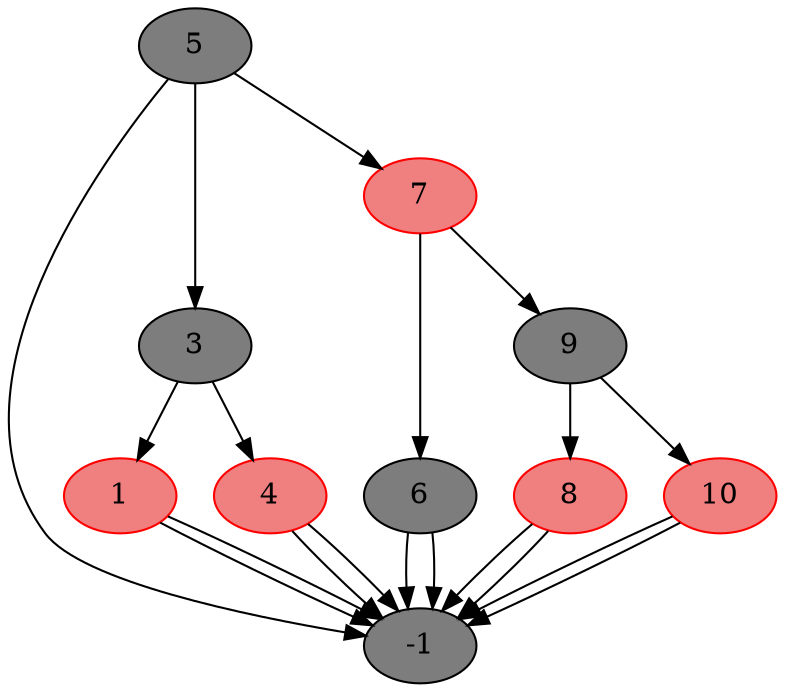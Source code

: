 digraph Tree{
5->-1
5 [style=filled,fillcolor=grey49,color=black]
5->3
5->7
3 [style=filled,fillcolor=grey49,color=black]
3->1
3->4
7 [style=filled,fillcolor=lightcoral,color=red]
7->6
7->9
1 [style=filled,fillcolor=lightcoral,color=red]
1->-1
1->-1
4 [style=filled,fillcolor=lightcoral,color=red]
4->-1
4->-1
6 [style=filled,fillcolor=grey49,color=black]
6->-1
6->-1
9 [style=filled,fillcolor=grey49,color=black]
9->8
9->10
8 [style=filled,fillcolor=lightcoral,color=red]
8->-1
8->-1
10 [style=filled,fillcolor=lightcoral,color=red]
10->-1
10->-1
-1 [style=filled,fillcolor=grey49,color=black]
}
